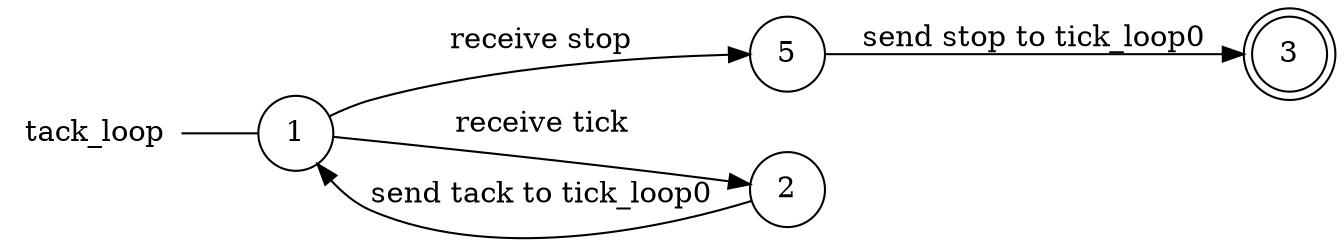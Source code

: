 digraph tack_loop {
	rankdir="LR";
	n_0 [label="tack_loop", shape="plaintext"];
	n_1 [id="5", shape=circle, label="5"];
	n_2 [id="1", shape=circle, label="1"];
	n_0 -> n_2 [arrowhead=none];
	n_3 [id="2", shape=circle, label="2"];
	n_4 [id="3", shape=doublecircle, label="3"];

	n_1 -> n_4 [id="[$e|1]", label="send stop to tick_loop0"];
	n_2 -> n_1 [id="[$e|3]", label="receive stop"];
	n_3 -> n_2 [id="[$e|6]", label="send tack to tick_loop0"];
	n_2 -> n_3 [id="[$e|0]", label="receive tick"];
}
